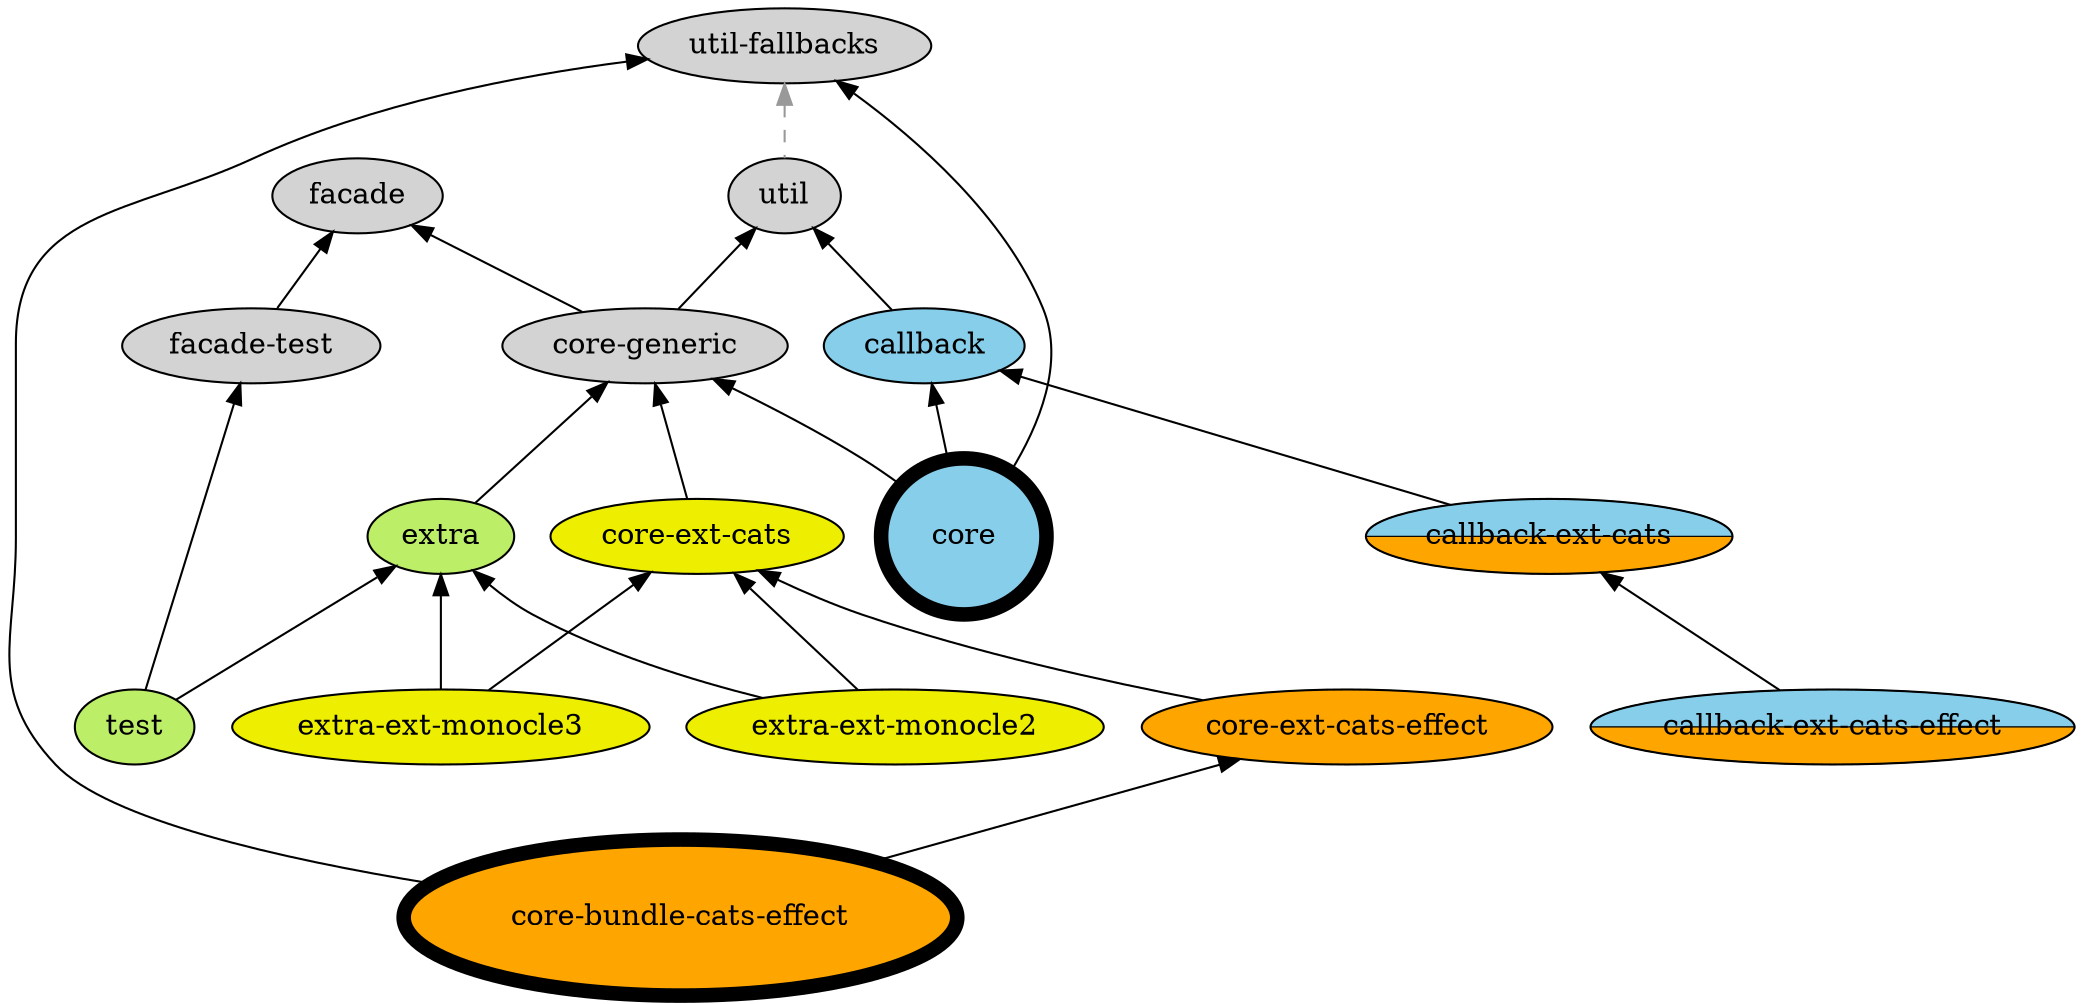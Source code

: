 digraph G {
  edge[dir=back]

  node[style=filled] {
    utilFallbacks [label="util-fallbacks"]
    facadeTest [label="facade-test"]
    coreGeneric [label="core-generic"]

    node[fillcolor=darkolivegreen2]
    extra
    testUtil [label="test"]

    node[fillcolor=skyblue]
    callback
    core [style="bold,filled" penwidth=7 label=" \n core \n "]

    node[fillcolor=yellow2]
    cats [label="core-ext-cats"]
    monocle2 [label="extra-ext-monocle2"]
    monocle3 [label="extra-ext-monocle3"]

    node[fillcolor=orange]
    catsEffect [label="core-ext-cats-effect"]
    coreCE [style="bold,filled" penwidth=7 label=" \n core-bundle-cats-effect \n "]

    node[style="rounded,wedged" fillcolor="skyblue:orange"]
    catsC [label="callback-ext-cats"]
    catsEffectC [label="callback-ext-cats-effect"]
  }

  utilFallbacks -> util [style=dashed color="#999999"]
  util -> coreGeneric,callback
  facade -> facadeTest
  callback -> core
  facade -> coreGeneric -> core,extra
  extra,facadeTest -> testUtil

  coreGeneric -> cats -> catsEffect
  callback -> catsC
  catsC -> catsEffectC
  cats,extra -> monocle2,monocle3
  catsEffect -> coreCE
  utilFallbacks -> core,coreCE
}
